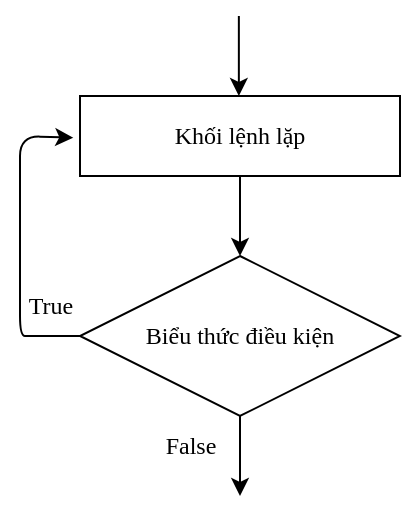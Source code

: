 <mxfile>
    <diagram id="BqFVy1JKorbG_W45lOVk" name="Page-1">
        <mxGraphModel dx="752" dy="450" grid="1" gridSize="10" guides="1" tooltips="1" connect="1" arrows="1" fold="1" page="1" pageScale="1" pageWidth="3300" pageHeight="4681" math="0" shadow="0">
            <root>
                <mxCell id="0"/>
                <mxCell id="1" parent="0"/>
                <mxCell id="6" style="edgeStyle=none;html=1;entryX=0.5;entryY=0;entryDx=0;entryDy=0;" parent="1" target="3" edge="1">
                    <mxGeometry relative="1" as="geometry">
                        <mxPoint x="160" y="160" as="sourcePoint"/>
                    </mxGeometry>
                </mxCell>
                <mxCell id="7" style="edgeStyle=none;html=1;entryX=0.5;entryY=0;entryDx=0;entryDy=0;" parent="1" source="3" edge="1">
                    <mxGeometry relative="1" as="geometry">
                        <mxPoint x="160" y="320" as="targetPoint"/>
                    </mxGeometry>
                </mxCell>
                <mxCell id="3" value="&lt;font face=&quot;Times New Roman&quot;&gt;Biểu thức điều kiện&lt;/font&gt;" style="rhombus;whiteSpace=wrap;html=1;" parent="1" vertex="1">
                    <mxGeometry x="80" y="200" width="160" height="80" as="geometry"/>
                </mxCell>
                <mxCell id="38" style="edgeStyle=none;html=1;entryX=-0.021;entryY=0.521;entryDx=0;entryDy=0;entryPerimeter=0;exitX=0;exitY=0.5;exitDx=0;exitDy=0;" edge="1" parent="1" source="3" target="39">
                    <mxGeometry relative="1" as="geometry">
                        <mxPoint x="160" y="180" as="targetPoint"/>
                        <Array as="points">
                            <mxPoint x="60" y="240"/>
                            <mxPoint x="50" y="240"/>
                            <mxPoint x="50" y="140"/>
                        </Array>
                    </mxGeometry>
                </mxCell>
                <mxCell id="14" value="&lt;font face=&quot;Times New Roman&quot;&gt;True&lt;/font&gt;" style="text;html=1;align=center;verticalAlign=middle;resizable=0;points=[];autosize=1;strokeColor=none;fillColor=none;" parent="1" vertex="1">
                    <mxGeometry x="40" y="210" width="50" height="30" as="geometry"/>
                </mxCell>
                <mxCell id="15" value="&lt;font face=&quot;Times New Roman&quot;&gt;False&lt;/font&gt;" style="text;html=1;align=center;verticalAlign=middle;resizable=0;points=[];autosize=1;strokeColor=none;fillColor=none;" parent="1" vertex="1">
                    <mxGeometry x="110" y="280" width="50" height="30" as="geometry"/>
                </mxCell>
                <mxCell id="39" value="&lt;font face=&quot;Times New Roman&quot;&gt;Khối lệnh lặp&lt;/font&gt;" style="rounded=0;whiteSpace=wrap;html=1;" vertex="1" parent="1">
                    <mxGeometry x="80" y="120" width="160" height="40" as="geometry"/>
                </mxCell>
                <mxCell id="40" style="edgeStyle=none;html=1;entryX=0.5;entryY=0;entryDx=0;entryDy=0;" edge="1" parent="1">
                    <mxGeometry relative="1" as="geometry">
                        <mxPoint x="159.43" y="80" as="sourcePoint"/>
                        <mxPoint x="159.43" y="120" as="targetPoint"/>
                    </mxGeometry>
                </mxCell>
            </root>
        </mxGraphModel>
    </diagram>
</mxfile>